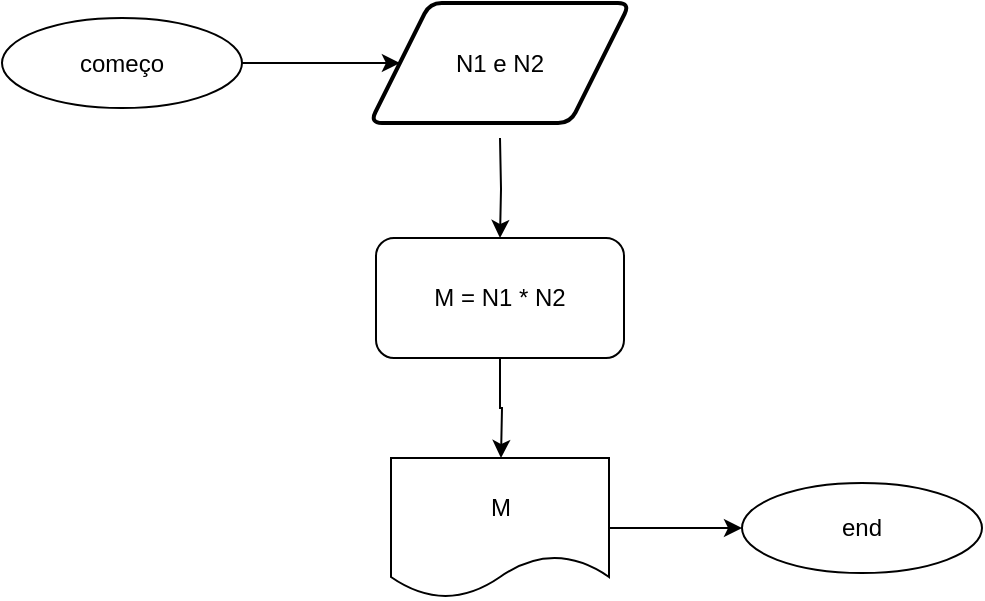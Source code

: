 <mxfile version="14.4.8" type="device" pages="3"><diagram id="RWzq-_fH7z80lfS6kgAP" name="Multiplicação"><mxGraphModel dx="1422" dy="762" grid="1" gridSize="10" guides="1" tooltips="1" connect="1" arrows="1" fold="1" page="1" pageScale="1" pageWidth="827" pageHeight="1169" math="0" shadow="0"><root><mxCell id="0"/><mxCell id="1" parent="0"/><mxCell id="JKzVZ1IZvgJte3G-jfln-5" style="edgeStyle=orthogonalEdgeStyle;rounded=0;orthogonalLoop=1;jettySize=auto;html=1;entryX=0.5;entryY=0;entryDx=0;entryDy=0;" edge="1" parent="1" target="JKzVZ1IZvgJte3G-jfln-1"><mxGeometry relative="1" as="geometry"><mxPoint x="399" y="150" as="sourcePoint"/></mxGeometry></mxCell><mxCell id="JKzVZ1IZvgJte3G-jfln-8" style="edgeStyle=orthogonalEdgeStyle;rounded=0;orthogonalLoop=1;jettySize=auto;html=1;entryX=0.5;entryY=0;entryDx=0;entryDy=0;" edge="1" parent="1" source="JKzVZ1IZvgJte3G-jfln-1"><mxGeometry relative="1" as="geometry"><mxPoint x="399.5" y="310" as="targetPoint"/></mxGeometry></mxCell><mxCell id="JKzVZ1IZvgJte3G-jfln-1" value="M = N1 * N2" style="rounded=1;whiteSpace=wrap;html=1;" vertex="1" parent="1"><mxGeometry x="337" y="200" width="124" height="60" as="geometry"/></mxCell><mxCell id="JKzVZ1IZvgJte3G-jfln-2" value="end" style="ellipse;whiteSpace=wrap;html=1;" vertex="1" parent="1"><mxGeometry x="520" y="322.5" width="120" height="45" as="geometry"/></mxCell><mxCell id="JKzVZ1IZvgJte3G-jfln-4" style="edgeStyle=orthogonalEdgeStyle;rounded=0;orthogonalLoop=1;jettySize=auto;html=1;entryX=0;entryY=0.5;entryDx=0;entryDy=0;" edge="1" parent="1" source="JKzVZ1IZvgJte3G-jfln-3" target="6WJSssCX0_LOzcD3xYVY-1"><mxGeometry relative="1" as="geometry"><mxPoint x="339" y="120" as="targetPoint"/></mxGeometry></mxCell><mxCell id="JKzVZ1IZvgJte3G-jfln-3" value="começo" style="ellipse;whiteSpace=wrap;html=1;" vertex="1" parent="1"><mxGeometry x="150" y="90" width="120" height="45" as="geometry"/></mxCell><mxCell id="JKzVZ1IZvgJte3G-jfln-9" style="edgeStyle=orthogonalEdgeStyle;rounded=0;orthogonalLoop=1;jettySize=auto;html=1;entryX=0;entryY=0.5;entryDx=0;entryDy=0;exitX=1;exitY=0.5;exitDx=0;exitDy=0;" edge="1" parent="1" source="80lKvrSuaPeOd1MqN9V_-1" target="JKzVZ1IZvgJte3G-jfln-2"><mxGeometry relative="1" as="geometry"><mxPoint x="462" y="340" as="sourcePoint"/></mxGeometry></mxCell><mxCell id="6WJSssCX0_LOzcD3xYVY-1" value="&lt;span style=&quot;font-family: &amp;#34;helvetica&amp;#34;&quot;&gt;N1 e N2&lt;/span&gt;" style="shape=parallelogram;html=1;strokeWidth=2;perimeter=parallelogramPerimeter;whiteSpace=wrap;rounded=1;arcSize=12;size=0.23;" vertex="1" parent="1"><mxGeometry x="334" y="82.5" width="130" height="60" as="geometry"/></mxCell><mxCell id="80lKvrSuaPeOd1MqN9V_-1" value="M" style="shape=document;whiteSpace=wrap;html=1;boundedLbl=1;" vertex="1" parent="1"><mxGeometry x="344.5" y="310" width="109" height="70" as="geometry"/></mxCell></root></mxGraphModel></diagram><diagram id="V4iIUPvdykM94HbEI_Z6" name="Divisão"><mxGraphModel dx="1422" dy="762" grid="1" gridSize="10" guides="1" tooltips="1" connect="1" arrows="1" fold="1" page="1" pageScale="1" pageWidth="827" pageHeight="1169" math="0" shadow="0"><root><mxCell id="dleot2IJqTKeGA04Z69R-0"/><mxCell id="dleot2IJqTKeGA04Z69R-1" parent="dleot2IJqTKeGA04Z69R-0"/><mxCell id="V2auS8b-213T0DEnHCEf-4" style="edgeStyle=orthogonalEdgeStyle;rounded=0;orthogonalLoop=1;jettySize=auto;html=1;entryX=0.5;entryY=0;entryDx=0;entryDy=0;" edge="1" parent="dleot2IJqTKeGA04Z69R-1" source="4WAZGCHruODAB1-Cg5n--3" target="ER4FAePWJp_saFZS32jy-0"><mxGeometry relative="1" as="geometry"/></mxCell><mxCell id="4WAZGCHruODAB1-Cg5n--3" value="M = N1(maior) /&amp;nbsp;N2(menor)" style="rounded=1;whiteSpace=wrap;html=1;" vertex="1" parent="dleot2IJqTKeGA04Z69R-1"><mxGeometry x="352" y="370" width="124" height="60" as="geometry"/></mxCell><mxCell id="4WAZGCHruODAB1-Cg5n--4" value="end" style="ellipse;whiteSpace=wrap;html=1;" vertex="1" parent="dleot2IJqTKeGA04Z69R-1"><mxGeometry x="540" y="495" width="120" height="40" as="geometry"/></mxCell><mxCell id="4WAZGCHruODAB1-Cg5n--5" style="edgeStyle=orthogonalEdgeStyle;rounded=0;orthogonalLoop=1;jettySize=auto;html=1;entryX=0;entryY=0.5;entryDx=0;entryDy=0;" edge="1" parent="dleot2IJqTKeGA04Z69R-1" source="4WAZGCHruODAB1-Cg5n--6" target="ER4FAePWJp_saFZS32jy-6"><mxGeometry relative="1" as="geometry"><mxPoint x="351" y="120" as="targetPoint"/></mxGeometry></mxCell><mxCell id="4WAZGCHruODAB1-Cg5n--6" value="começo" style="ellipse;whiteSpace=wrap;html=1;" vertex="1" parent="dleot2IJqTKeGA04Z69R-1"><mxGeometry x="180" y="102.5" width="120" height="35" as="geometry"/></mxCell><mxCell id="ER4FAePWJp_saFZS32jy-1" style="edgeStyle=orthogonalEdgeStyle;rounded=0;orthogonalLoop=1;jettySize=auto;html=1;entryX=0;entryY=0.5;entryDx=0;entryDy=0;" edge="1" parent="dleot2IJqTKeGA04Z69R-1" source="ER4FAePWJp_saFZS32jy-0" target="4WAZGCHruODAB1-Cg5n--4"><mxGeometry relative="1" as="geometry"/></mxCell><mxCell id="ER4FAePWJp_saFZS32jy-0" value="M" style="shape=document;whiteSpace=wrap;html=1;boundedLbl=1;" vertex="1" parent="dleot2IJqTKeGA04Z69R-1"><mxGeometry x="359" y="480" width="109" height="70" as="geometry"/></mxCell><mxCell id="V2auS8b-213T0DEnHCEf-2" style="edgeStyle=orthogonalEdgeStyle;rounded=0;orthogonalLoop=1;jettySize=auto;html=1;" edge="1" parent="dleot2IJqTKeGA04Z69R-1" source="ER4FAePWJp_saFZS32jy-6" target="V2auS8b-213T0DEnHCEf-0"><mxGeometry relative="1" as="geometry"/></mxCell><mxCell id="ER4FAePWJp_saFZS32jy-6" value="&lt;span style=&quot;font-family: &amp;#34;helvetica&amp;#34;&quot;&gt;N1 e N2&lt;/span&gt;" style="shape=parallelogram;html=1;strokeWidth=2;perimeter=parallelogramPerimeter;whiteSpace=wrap;rounded=1;arcSize=12;size=0.23;" vertex="1" parent="dleot2IJqTKeGA04Z69R-1"><mxGeometry x="364" y="90" width="100" height="60" as="geometry"/></mxCell><mxCell id="V2auS8b-213T0DEnHCEf-3" value="Não" style="edgeStyle=orthogonalEdgeStyle;rounded=0;orthogonalLoop=1;jettySize=auto;html=1;entryX=0.5;entryY=0;entryDx=0;entryDy=0;" edge="1" parent="dleot2IJqTKeGA04Z69R-1" source="V2auS8b-213T0DEnHCEf-0" target="4WAZGCHruODAB1-Cg5n--3"><mxGeometry relative="1" as="geometry"><Array as="points"><mxPoint x="414" y="340"/><mxPoint x="414" y="340"/></Array></mxGeometry></mxCell><mxCell id="V2auS8b-213T0DEnHCEf-5" style="edgeStyle=orthogonalEdgeStyle;rounded=0;orthogonalLoop=1;jettySize=auto;html=1;entryX=0.5;entryY=0;entryDx=0;entryDy=0;" edge="1" parent="dleot2IJqTKeGA04Z69R-1" source="V2auS8b-213T0DEnHCEf-0" target="4WAZGCHruODAB1-Cg5n--4"><mxGeometry relative="1" as="geometry"/></mxCell><mxCell id="V2auS8b-213T0DEnHCEf-6" value="Sim" style="edgeLabel;html=1;align=center;verticalAlign=middle;resizable=0;points=[];" vertex="1" connectable="0" parent="V2auS8b-213T0DEnHCEf-5"><mxGeometry x="-0.137" y="-2" relative="1" as="geometry"><mxPoint as="offset"/></mxGeometry></mxCell><mxCell id="V2auS8b-213T0DEnHCEf-0" value="N2 = 0" style="strokeWidth=2;html=1;shape=mxgraph.flowchart.decision;whiteSpace=wrap;" vertex="1" parent="dleot2IJqTKeGA04Z69R-1"><mxGeometry x="342" y="230" width="144" height="60" as="geometry"/></mxCell></root></mxGraphModel></diagram><diagram id="5FK30FCMHO3zQacYLylT" name="Média"><mxGraphModel dx="1422" dy="762" grid="1" gridSize="10" guides="1" tooltips="1" connect="1" arrows="1" fold="1" page="1" pageScale="1" pageWidth="827" pageHeight="1169" math="0" shadow="0"><root><mxCell id="7_k-a2XRLglIrAUTPCGh-0"/><mxCell id="7_k-a2XRLglIrAUTPCGh-1" parent="7_k-a2XRLglIrAUTPCGh-0"/><mxCell id="b2CATolmX55gJA2Z6dmD-19" style="edgeStyle=orthogonalEdgeStyle;rounded=0;orthogonalLoop=1;jettySize=auto;html=1;exitX=0.5;exitY=1;exitDx=0;exitDy=0;entryX=0.5;entryY=0;entryDx=0;entryDy=0;entryPerimeter=0;" edge="1" parent="7_k-a2XRLglIrAUTPCGh-1" source="b2CATolmX55gJA2Z6dmD-1" target="b2CATolmX55gJA2Z6dmD-12"><mxGeometry relative="1" as="geometry"/></mxCell><mxCell id="b2CATolmX55gJA2Z6dmD-1" value="M = (N1 +&amp;nbsp; N2) / 2" style="rounded=1;whiteSpace=wrap;html=1;" vertex="1" parent="7_k-a2XRLglIrAUTPCGh-1"><mxGeometry x="352" y="230" width="124" height="60" as="geometry"/></mxCell><mxCell id="b2CATolmX55gJA2Z6dmD-2" value="end" style="ellipse;whiteSpace=wrap;html=1;" vertex="1" parent="7_k-a2XRLglIrAUTPCGh-1"><mxGeometry x="354" y="465" width="120" height="40" as="geometry"/></mxCell><mxCell id="b2CATolmX55gJA2Z6dmD-3" style="edgeStyle=orthogonalEdgeStyle;rounded=0;orthogonalLoop=1;jettySize=auto;html=1;entryX=0;entryY=0.5;entryDx=0;entryDy=0;" edge="1" parent="7_k-a2XRLglIrAUTPCGh-1" source="b2CATolmX55gJA2Z6dmD-4" target="b2CATolmX55gJA2Z6dmD-8"><mxGeometry relative="1" as="geometry"><mxPoint x="351" y="120" as="targetPoint"/></mxGeometry></mxCell><mxCell id="b2CATolmX55gJA2Z6dmD-4" value="começo" style="ellipse;whiteSpace=wrap;html=1;" vertex="1" parent="7_k-a2XRLglIrAUTPCGh-1"><mxGeometry x="200" y="102.5" width="120" height="35" as="geometry"/></mxCell><mxCell id="b2CATolmX55gJA2Z6dmD-5" style="edgeStyle=orthogonalEdgeStyle;rounded=0;orthogonalLoop=1;jettySize=auto;html=1;entryX=0;entryY=0.5;entryDx=0;entryDy=0;" edge="1" parent="7_k-a2XRLglIrAUTPCGh-1" source="b2CATolmX55gJA2Z6dmD-6" target="b2CATolmX55gJA2Z6dmD-2"><mxGeometry relative="1" as="geometry"/></mxCell><mxCell id="b2CATolmX55gJA2Z6dmD-6" value="Aprovado" style="shape=document;whiteSpace=wrap;html=1;boundedLbl=1;" vertex="1" parent="7_k-a2XRLglIrAUTPCGh-1"><mxGeometry x="160" y="450" width="109" height="70" as="geometry"/></mxCell><mxCell id="b2CATolmX55gJA2Z6dmD-13" style="edgeStyle=orthogonalEdgeStyle;rounded=0;orthogonalLoop=1;jettySize=auto;html=1;entryX=0.5;entryY=0;entryDx=0;entryDy=0;" edge="1" parent="7_k-a2XRLglIrAUTPCGh-1" source="b2CATolmX55gJA2Z6dmD-8" target="b2CATolmX55gJA2Z6dmD-1"><mxGeometry relative="1" as="geometry"/></mxCell><mxCell id="b2CATolmX55gJA2Z6dmD-8" value="&lt;span style=&quot;font-family: &amp;#34;helvetica&amp;#34;&quot;&gt;N1 e N2&lt;/span&gt;" style="shape=parallelogram;html=1;strokeWidth=2;perimeter=parallelogramPerimeter;whiteSpace=wrap;rounded=1;arcSize=12;size=0.23;" vertex="1" parent="7_k-a2XRLglIrAUTPCGh-1"><mxGeometry x="364" y="90" width="100" height="60" as="geometry"/></mxCell><mxCell id="b2CATolmX55gJA2Z6dmD-14" value="Sim" style="edgeStyle=orthogonalEdgeStyle;rounded=0;orthogonalLoop=1;jettySize=auto;html=1;entryX=0.5;entryY=0;entryDx=0;entryDy=0;" edge="1" parent="7_k-a2XRLglIrAUTPCGh-1" source="b2CATolmX55gJA2Z6dmD-12" target="b2CATolmX55gJA2Z6dmD-6"><mxGeometry relative="1" as="geometry"/></mxCell><mxCell id="b2CATolmX55gJA2Z6dmD-16" style="edgeStyle=orthogonalEdgeStyle;rounded=0;orthogonalLoop=1;jettySize=auto;html=1;entryX=0.5;entryY=0;entryDx=0;entryDy=0;" edge="1" parent="7_k-a2XRLglIrAUTPCGh-1" source="b2CATolmX55gJA2Z6dmD-12" target="b2CATolmX55gJA2Z6dmD-15"><mxGeometry relative="1" as="geometry"/></mxCell><mxCell id="b2CATolmX55gJA2Z6dmD-17" value="Não" style="edgeLabel;html=1;align=center;verticalAlign=middle;resizable=0;points=[];" vertex="1" connectable="0" parent="b2CATolmX55gJA2Z6dmD-16"><mxGeometry x="-0.06" y="2" relative="1" as="geometry"><mxPoint as="offset"/></mxGeometry></mxCell><mxCell id="b2CATolmX55gJA2Z6dmD-12" value="M &amp;gt;=&amp;nbsp;7" style="strokeWidth=2;html=1;shape=mxgraph.flowchart.decision;whiteSpace=wrap;" vertex="1" parent="7_k-a2XRLglIrAUTPCGh-1"><mxGeometry x="342" y="340" width="144" height="60" as="geometry"/></mxCell><mxCell id="b2CATolmX55gJA2Z6dmD-18" style="edgeStyle=orthogonalEdgeStyle;rounded=0;orthogonalLoop=1;jettySize=auto;html=1;entryX=1;entryY=0.5;entryDx=0;entryDy=0;" edge="1" parent="7_k-a2XRLglIrAUTPCGh-1" source="b2CATolmX55gJA2Z6dmD-15" target="b2CATolmX55gJA2Z6dmD-2"><mxGeometry relative="1" as="geometry"/></mxCell><mxCell id="b2CATolmX55gJA2Z6dmD-15" value="Aprovado" style="shape=document;whiteSpace=wrap;html=1;boundedLbl=1;size=0.286;" vertex="1" parent="7_k-a2XRLglIrAUTPCGh-1"><mxGeometry x="560" y="450" width="109" height="70" as="geometry"/></mxCell></root></mxGraphModel></diagram></mxfile>